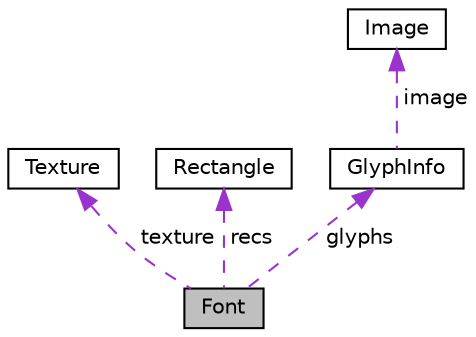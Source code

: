 digraph "Font"
{
 // LATEX_PDF_SIZE
  edge [fontname="Helvetica",fontsize="10",labelfontname="Helvetica",labelfontsize="10"];
  node [fontname="Helvetica",fontsize="10",shape=record];
  Node1 [label="Font",height=0.2,width=0.4,color="black", fillcolor="grey75", style="filled", fontcolor="black",tooltip=" "];
  Node2 -> Node1 [dir="back",color="darkorchid3",fontsize="10",style="dashed",label=" texture" ,fontname="Helvetica"];
  Node2 [label="Texture",height=0.2,width=0.4,color="black", fillcolor="white", style="filled",URL="$structTexture.html",tooltip=" "];
  Node3 -> Node1 [dir="back",color="darkorchid3",fontsize="10",style="dashed",label=" recs" ,fontname="Helvetica"];
  Node3 [label="Rectangle",height=0.2,width=0.4,color="black", fillcolor="white", style="filled",URL="$structRectangle.html",tooltip=" "];
  Node4 -> Node1 [dir="back",color="darkorchid3",fontsize="10",style="dashed",label=" glyphs" ,fontname="Helvetica"];
  Node4 [label="GlyphInfo",height=0.2,width=0.4,color="black", fillcolor="white", style="filled",URL="$structGlyphInfo.html",tooltip=" "];
  Node5 -> Node4 [dir="back",color="darkorchid3",fontsize="10",style="dashed",label=" image" ,fontname="Helvetica"];
  Node5 [label="Image",height=0.2,width=0.4,color="black", fillcolor="white", style="filled",URL="$structImage.html",tooltip=" "];
}
